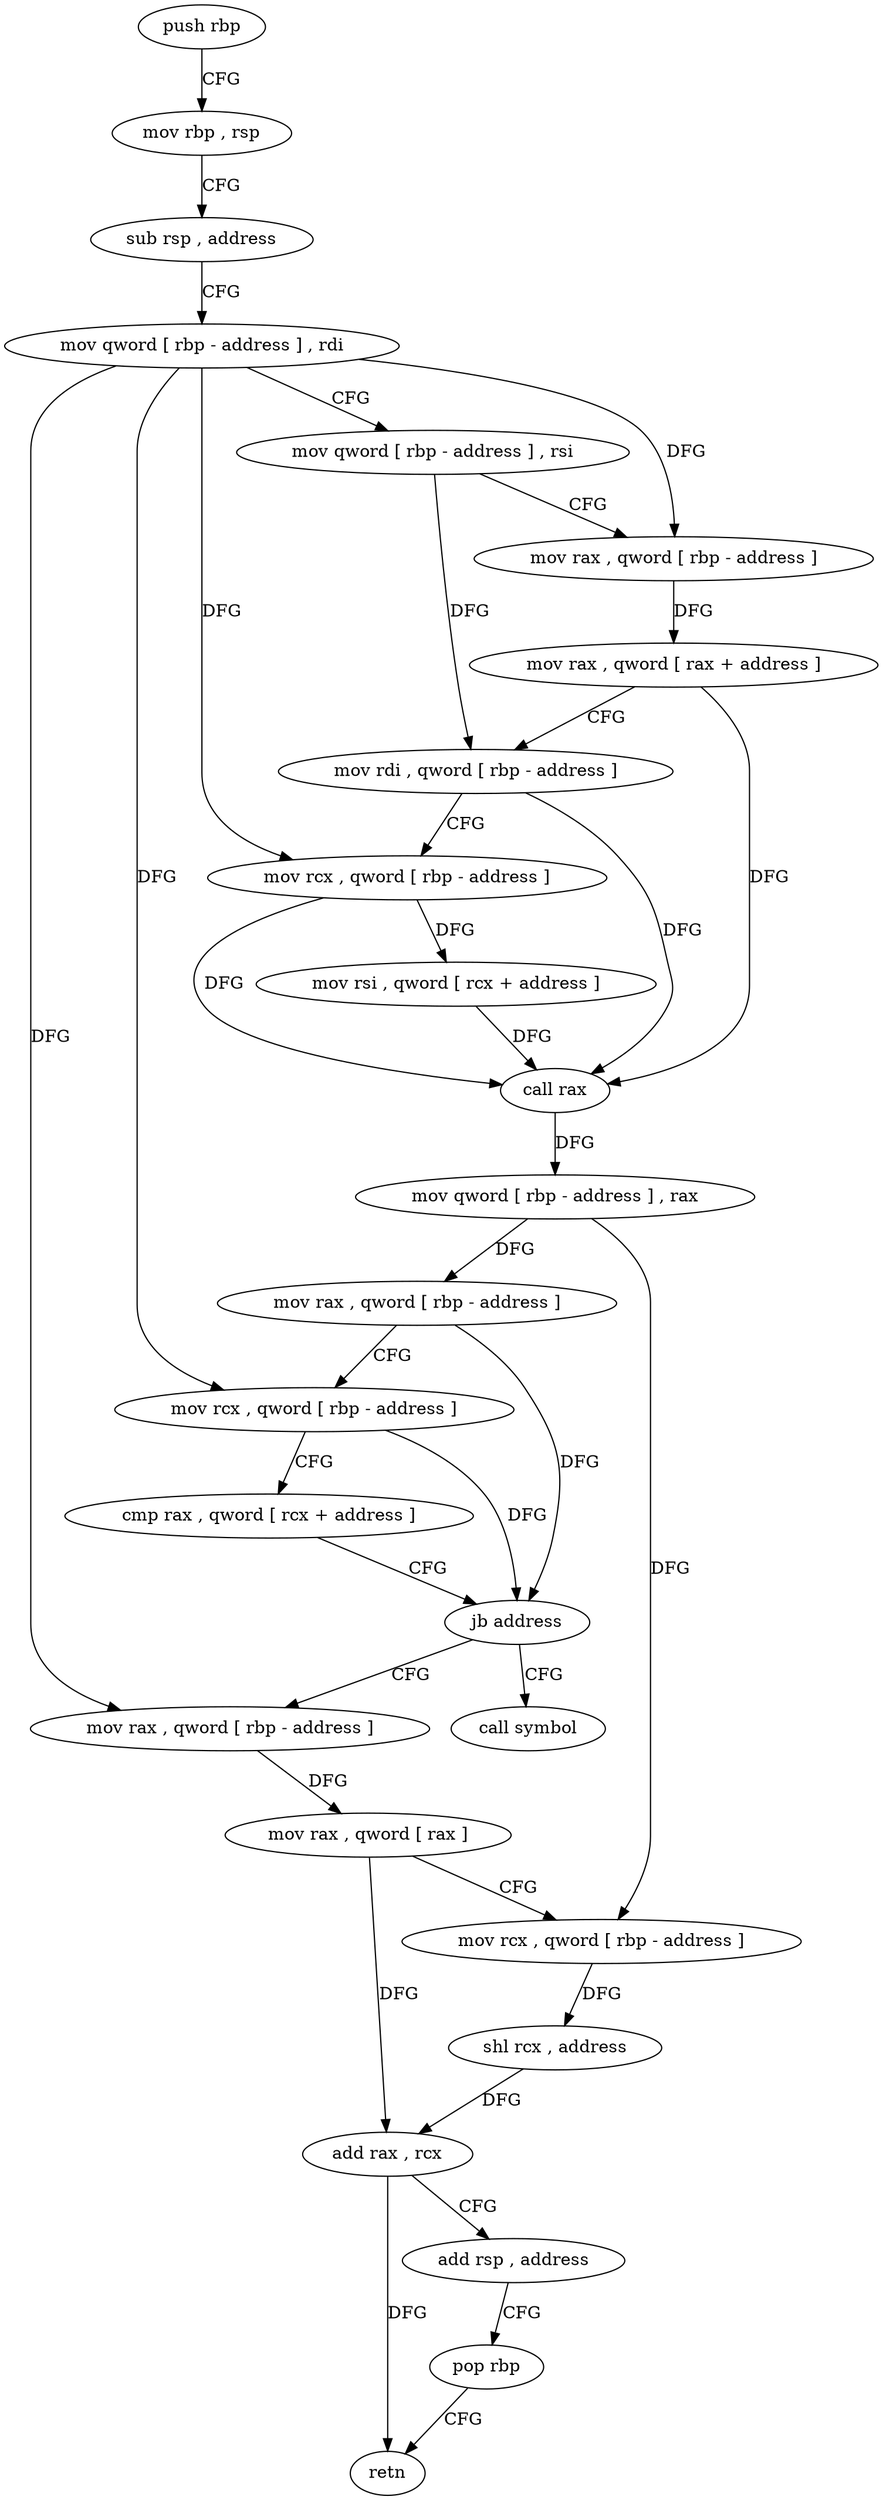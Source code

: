 digraph "func" {
"4232512" [label = "push rbp" ]
"4232513" [label = "mov rbp , rsp" ]
"4232516" [label = "sub rsp , address" ]
"4232520" [label = "mov qword [ rbp - address ] , rdi" ]
"4232524" [label = "mov qword [ rbp - address ] , rsi" ]
"4232528" [label = "mov rax , qword [ rbp - address ]" ]
"4232532" [label = "mov rax , qword [ rax + address ]" ]
"4232536" [label = "mov rdi , qword [ rbp - address ]" ]
"4232540" [label = "mov rcx , qword [ rbp - address ]" ]
"4232544" [label = "mov rsi , qword [ rcx + address ]" ]
"4232548" [label = "call rax" ]
"4232550" [label = "mov qword [ rbp - address ] , rax" ]
"4232554" [label = "mov rax , qword [ rbp - address ]" ]
"4232558" [label = "mov rcx , qword [ rbp - address ]" ]
"4232562" [label = "cmp rax , qword [ rcx + address ]" ]
"4232566" [label = "jb address" ]
"4232577" [label = "mov rax , qword [ rbp - address ]" ]
"4232572" [label = "call symbol" ]
"4232581" [label = "mov rax , qword [ rax ]" ]
"4232584" [label = "mov rcx , qword [ rbp - address ]" ]
"4232588" [label = "shl rcx , address" ]
"4232592" [label = "add rax , rcx" ]
"4232595" [label = "add rsp , address" ]
"4232599" [label = "pop rbp" ]
"4232600" [label = "retn" ]
"4232512" -> "4232513" [ label = "CFG" ]
"4232513" -> "4232516" [ label = "CFG" ]
"4232516" -> "4232520" [ label = "CFG" ]
"4232520" -> "4232524" [ label = "CFG" ]
"4232520" -> "4232528" [ label = "DFG" ]
"4232520" -> "4232540" [ label = "DFG" ]
"4232520" -> "4232558" [ label = "DFG" ]
"4232520" -> "4232577" [ label = "DFG" ]
"4232524" -> "4232528" [ label = "CFG" ]
"4232524" -> "4232536" [ label = "DFG" ]
"4232528" -> "4232532" [ label = "DFG" ]
"4232532" -> "4232536" [ label = "CFG" ]
"4232532" -> "4232548" [ label = "DFG" ]
"4232536" -> "4232540" [ label = "CFG" ]
"4232536" -> "4232548" [ label = "DFG" ]
"4232540" -> "4232544" [ label = "DFG" ]
"4232540" -> "4232548" [ label = "DFG" ]
"4232544" -> "4232548" [ label = "DFG" ]
"4232548" -> "4232550" [ label = "DFG" ]
"4232550" -> "4232554" [ label = "DFG" ]
"4232550" -> "4232584" [ label = "DFG" ]
"4232554" -> "4232558" [ label = "CFG" ]
"4232554" -> "4232566" [ label = "DFG" ]
"4232558" -> "4232562" [ label = "CFG" ]
"4232558" -> "4232566" [ label = "DFG" ]
"4232562" -> "4232566" [ label = "CFG" ]
"4232566" -> "4232577" [ label = "CFG" ]
"4232566" -> "4232572" [ label = "CFG" ]
"4232577" -> "4232581" [ label = "DFG" ]
"4232581" -> "4232584" [ label = "CFG" ]
"4232581" -> "4232592" [ label = "DFG" ]
"4232584" -> "4232588" [ label = "DFG" ]
"4232588" -> "4232592" [ label = "DFG" ]
"4232592" -> "4232595" [ label = "CFG" ]
"4232592" -> "4232600" [ label = "DFG" ]
"4232595" -> "4232599" [ label = "CFG" ]
"4232599" -> "4232600" [ label = "CFG" ]
}
